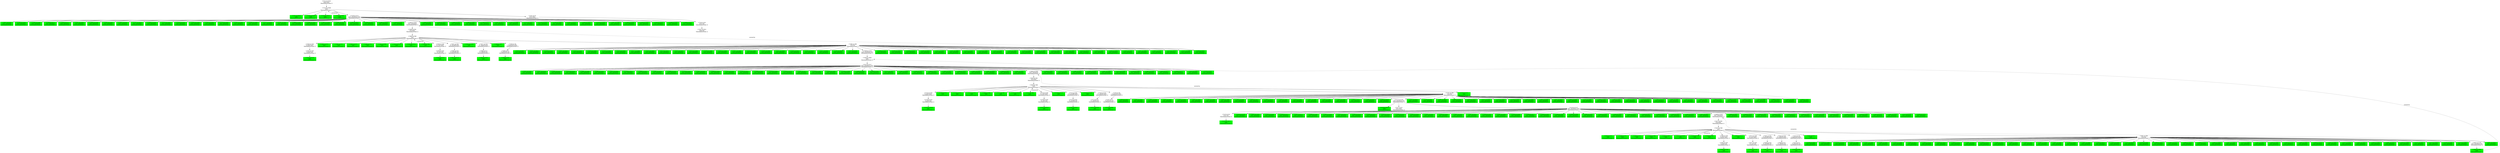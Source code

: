 digraph ARG {
node [style="filled" shape="box" color="white"]
172514 [label="172514 @ N552\nmain entry\nValueAnalysisState: []\n" id="172514"]
172518 [label="172518 @ N609\nmain\nValueAnalysisState: []\n" id="172518"]
172537 [fillcolor="green" label="172537 @ N619\nmain\nValueAnalysisState: []\n" id="172537"]
172538 [fillcolor="green" label="172538 @ N622\nmain\nValueAnalysisState: []\n" id="172538"]
172536 [fillcolor="green" label="172536 @ N616\nmain\nValueAnalysisState: []\n" id="172536"]
172530 [fillcolor="green" label="172530 @ N609\nmain\nValueAnalysisState: []\n" id="172530"]
172549 [label="172549 @ N137\nstart_simulation entry\nValueAnalysisState: []\n" id="172549"]
172598 [fillcolor="green" label="172598 @ N141\nstart_simulation\nValueAnalysisState: []\n" id="172598"]
172617 [fillcolor="green" label="172617 @ N159\nstart_simulation\nValueAnalysisState: []\n" id="172617"]
172583 [fillcolor="green" label="172583 @ N162\nstart_simulation\nValueAnalysisState: []\n" id="172583"]
172595 [fillcolor="green" label="172595 @ N168\nstart_simulation\nValueAnalysisState: []\n" id="172595"]
172599 [fillcolor="green" label="172599 @ N171\nstart_simulation\nValueAnalysisState: []\n" id="172599"]
172626 [fillcolor="green" label="172626 @ N177\nstart_simulation\nValueAnalysisState: []\n" id="172626"]
172612 [fillcolor="green" label="172612 @ N180\nstart_simulation\nValueAnalysisState: []\n" id="172612"]
172990 [fillcolor="green" label="172990 @ N186\nstart_simulation\nValueAnalysisState: []\n" id="172990"]
172653 [fillcolor="green" label="172653 @ N195\nstart_simulation\nValueAnalysisState: []\n" id="172653"]
173007 [fillcolor="green" label="173007 @ N220\nstart_simulation\nValueAnalysisState: []\n" id="173007"]
172747 [fillcolor="green" label="172747 @ N225\nstart_simulation\nValueAnalysisState: []\n" id="172747"]
172864 [fillcolor="green" label="172864 @ N230\nstart_simulation\nValueAnalysisState: []\n" id="172864"]
172715 [fillcolor="green" label="172715 @ N235\nstart_simulation\nValueAnalysisState: []\n" id="172715"]
173243 [fillcolor="green" label="173243 @ N245\nstart_simulation\nValueAnalysisState: []\n" id="173243"]
172810 [fillcolor="green" label="172810 @ N249\nstart_simulation\nValueAnalysisState: []\n" id="172810"]
173010 [fillcolor="green" label="173010 @ N261\nstart_simulation\nValueAnalysisState: []\n" id="173010"]
172729 [fillcolor="green" label="172729 @ N265\nstart_simulation\nValueAnalysisState: []\n" id="172729"]
172813 [fillcolor="green" label="172813 @ N281\nstart_simulation\nValueAnalysisState: []\n" id="172813"]
172944 [fillcolor="green" label="172944 @ N289\nstart_simulation\nValueAnalysisState: []\n" id="172944"]
172771 [fillcolor="green" label="172771 @ N293\nstart_simulation\nValueAnalysisState: []\n" id="172771"]
172781 [fillcolor="green" label="172781 @ N297\nstart_simulation\nValueAnalysisState: []\n" id="172781"]
172988 [fillcolor="green" label="172988 @ N301\nstart_simulation\nValueAnalysisState: []\n" id="172988"]
173060 [fillcolor="green" label="173060 @ N305\nstart_simulation\nValueAnalysisState: []\n" id="173060"]
172991 [fillcolor="green" label="172991 @ N309\nstart_simulation\nValueAnalysisState: []\n" id="172991"]
172992 [fillcolor="green" label="172992 @ N313\nstart_simulation\nValueAnalysisState: []\n" id="172992"]
172945 [fillcolor="green" label="172945 @ N317\nstart_simulation\nValueAnalysisState: []\n" id="172945"]
172830 [fillcolor="green" label="172830 @ N325\nstart_simulation\nValueAnalysisState: []\n" id="172830"]
172845 [fillcolor="green" label="172845 @ N329\nstart_simulation\nValueAnalysisState: []\n" id="172845"]
172879 [fillcolor="green" label="172879 @ N333\nstart_simulation\nValueAnalysisState: []\n" id="172879"]
172849 [label="172849 @ N345\nstart_simulation\nValueAnalysisState: []\n" id="172849"]
172856 [label="172856 @ N61\neval entry\nValueAnalysisState: []\n" id="172856"]
172862 [label="172862 @ N68\neval\nValueAnalysisState: []\n" id="172862"]
172995 [label="172995 @ N60\neval exit\nValueAnalysisState: []\n" id="172995"]
173045 [fillcolor="green" label="173045 @ N352\nstart_simulation\nValueAnalysisState: []\n" id="173045"]
173022 [fillcolor="green" label="173022 @ N355\nstart_simulation\nValueAnalysisState: []\n" id="173022"]
173071 [fillcolor="green" label="173071 @ N361\nstart_simulation\nValueAnalysisState: []\n" id="173071"]
173047 [fillcolor="green" label="173047 @ N370\nstart_simulation\nValueAnalysisState: []\n" id="173047"]
173129 [fillcolor="green" label="173129 @ N379\nstart_simulation\nValueAnalysisState: []\n" id="173129"]
173147 [fillcolor="green" label="173147 @ N388\nstart_simulation\nValueAnalysisState: []\n" id="173147"]
173141 [fillcolor="green" label="173141 @ N397\nstart_simulation\nValueAnalysisState: []\n" id="173141"]
173331 [fillcolor="green" label="173331 @ N415\nstart_simulation\nValueAnalysisState: []\n" id="173331"]
173330 [fillcolor="green" label="173330 @ N423\nstart_simulation\nValueAnalysisState: []\n" id="173330"]
173327 [fillcolor="green" label="173327 @ N418\nstart_simulation\nValueAnalysisState: []\n" id="173327"]
173323 [fillcolor="green" label="173323 @ N432\nstart_simulation\nValueAnalysisState: []\n" id="173323"]
173320 [fillcolor="green" label="173320 @ N436\nstart_simulation\nValueAnalysisState: []\n" id="173320"]
173192 [fillcolor="green" label="173192 @ N444\nstart_simulation\nValueAnalysisState: []\n" id="173192"]
173154 [fillcolor="green" label="173154 @ N456\nstart_simulation\nValueAnalysisState: []\n" id="173154"]
173177 [fillcolor="green" label="173177 @ N460\nstart_simulation\nValueAnalysisState: []\n" id="173177"]
173223 [fillcolor="green" label="173223 @ N464\nstart_simulation\nValueAnalysisState: []\n" id="173223"]
173179 [fillcolor="green" label="173179 @ N472\nstart_simulation\nValueAnalysisState: []\n" id="173179"]
173215 [fillcolor="green" label="173215 @ N476\nstart_simulation\nValueAnalysisState: []\n" id="173215"]
173210 [fillcolor="green" label="173210 @ N480\nstart_simulation\nValueAnalysisState: []\n" id="173210"]
173200 [fillcolor="green" label="173200 @ N484\nstart_simulation\nValueAnalysisState: []\n" id="173200"]
173203 [fillcolor="green" label="173203 @ N488\nstart_simulation\nValueAnalysisState: []\n" id="173203"]
173211 [fillcolor="green" label="173211 @ N492\nstart_simulation\nValueAnalysisState: []\n" id="173211"]
173316 [fillcolor="green" label="173316 @ N496\nstart_simulation\nValueAnalysisState: []\n" id="173316"]
173287 [fillcolor="green" label="173287 @ N504\nstart_simulation\nValueAnalysisState: []\n" id="173287"]
173315 [fillcolor="green" label="173315 @ N508\nstart_simulation\nValueAnalysisState: []\n" id="173315"]
173305 [fillcolor="green" label="173305 @ N512\nstart_simulation\nValueAnalysisState: []\n" id="173305"]
173302 [fillcolor="green" label="173302 @ N516\nstart_simulation\nValueAnalysisState: []\n" id="173302"]
173257 [fillcolor="green" label="173257 @ N520\nstart_simulation\nValueAnalysisState: []\n" id="173257"]
173301 [fillcolor="green" label="173301 @ N524\nstart_simulation\nValueAnalysisState: []\n" id="173301"]
173275 [fillcolor="green" label="173275 @ N528\nstart_simulation\nValueAnalysisState: []\n" id="173275"]
173299 [label="173299 @ N136\nstart_simulation exit\nValueAnalysisState: []\n" id="173299"]
173308 [label="173308 @ N660\nmain\nValueAnalysisState: []\n" id="173308"]
173314 [label="173314 @ N137\nstart_simulation entry\nValueAnalysisState: []\n" id="173314"]
173705 [fillcolor="green" label="173705 @ N141\nstart_simulation\nValueAnalysisState: []\n" id="173705"]
173351 [fillcolor="green" label="173351 @ N144\nstart_simulation\nValueAnalysisState: []\n" id="173351"]
173377 [fillcolor="green" label="173377 @ N150\nstart_simulation\nValueAnalysisState: []\n" id="173377"]
173361 [fillcolor="green" label="173361 @ N153\nstart_simulation\nValueAnalysisState: []\n" id="173361"]
173378 [fillcolor="green" label="173378 @ N159\nstart_simulation\nValueAnalysisState: []\n" id="173378"]
173961 [fillcolor="green" label="173961 @ N168\nstart_simulation\nValueAnalysisState: []\n" id="173961"]
173692 [fillcolor="green" label="173692 @ N195\nstart_simulation\nValueAnalysisState: []\n" id="173692"]
173515 [fillcolor="green" label="173515 @ N204\nstart_simulation\nValueAnalysisState: []\n" id="173515"]
173799 [fillcolor="green" label="173799 @ N212\nstart_simulation\nValueAnalysisState: []\n" id="173799"]
173666 [fillcolor="green" label="173666 @ N207\nstart_simulation\nValueAnalysisState: []\n" id="173666"]
173601 [fillcolor="green" label="173601 @ N220\nstart_simulation\nValueAnalysisState: []\n" id="173601"]
173480 [fillcolor="green" label="173480 @ N225\nstart_simulation\nValueAnalysisState: []\n" id="173480"]
173759 [fillcolor="green" label="173759 @ N230\nstart_simulation\nValueAnalysisState: []\n" id="173759"]
173457 [fillcolor="green" label="173457 @ N235\nstart_simulation\nValueAnalysisState: []\n" id="173457"]
173648 [fillcolor="green" label="173648 @ N240\nstart_simulation\nValueAnalysisState: []\n" id="173648"]
173514 [fillcolor="green" label="173514 @ N245\nstart_simulation\nValueAnalysisState: []\n" id="173514"]
173795 [fillcolor="green" label="173795 @ N257\nstart_simulation\nValueAnalysisState: []\n" id="173795"]
173568 [fillcolor="green" label="173568 @ N265\nstart_simulation\nValueAnalysisState: []\n" id="173568"]
173758 [fillcolor="green" label="173758 @ N269\nstart_simulation\nValueAnalysisState: []\n" id="173758"]
173544 [fillcolor="green" label="173544 @ N273\nstart_simulation\nValueAnalysisState: []\n" id="173544"]
173531 [fillcolor="green" label="173531 @ N277\nstart_simulation\nValueAnalysisState: []\n" id="173531"]
173538 [fillcolor="green" label="173538 @ N281\nstart_simulation\nValueAnalysisState: []\n" id="173538"]
173543 [fillcolor="green" label="173543 @ N285\nstart_simulation\nValueAnalysisState: []\n" id="173543"]
173766 [fillcolor="green" label="173766 @ N289\nstart_simulation\nValueAnalysisState: []\n" id="173766"]
173600 [fillcolor="green" label="173600 @ N293\nstart_simulation\nValueAnalysisState: []\n" id="173600"]
173566 [fillcolor="green" label="173566 @ N297\nstart_simulation\nValueAnalysisState: []\n" id="173566"]
173715 [fillcolor="green" label="173715 @ N301\nstart_simulation\nValueAnalysisState: []\n" id="173715"]
173597 [fillcolor="green" label="173597 @ N309\nstart_simulation\nValueAnalysisState: []\n" id="173597"]
173593 [fillcolor="green" label="173593 @ N313\nstart_simulation\nValueAnalysisState: []\n" id="173593"]
173608 [fillcolor="green" label="173608 @ N317\nstart_simulation\nValueAnalysisState: []\n" id="173608"]
173655 [fillcolor="green" label="173655 @ N321\nstart_simulation\nValueAnalysisState: []\n" id="173655"]
173659 [fillcolor="green" label="173659 @ N325\nstart_simulation\nValueAnalysisState: []\n" id="173659"]
173647 [fillcolor="green" label="173647 @ N329\nstart_simulation\nValueAnalysisState: []\n" id="173647"]
173637 [fillcolor="green" label="173637 @ N333\nstart_simulation\nValueAnalysisState: []\n" id="173637"]
173639 [fillcolor="green" label="173639 @ N337\nstart_simulation\nValueAnalysisState: []\n" id="173639"]
173651 [fillcolor="green" label="173651 @ N341\nstart_simulation\nValueAnalysisState: []\n" id="173651"]
173646 [label="173646 @ N345\nstart_simulation\nValueAnalysisState: []\n" id="173646"]
173654 [label="173654 @ N61\neval entry\nValueAnalysisState: []\n" id="173654"]
173658 [label="173658 @ N68\neval\nValueAnalysisState: []\n" id="173658"]
173797 [label="173797 @ N60\neval exit\nValueAnalysisState: []\n" id="173797"]
173948 [fillcolor="green" label="173948 @ N352\nstart_simulation\nValueAnalysisState: []\n" id="173948"]
173868 [fillcolor="green" label="173868 @ N361\nstart_simulation\nValueAnalysisState: []\n" id="173868"]
173899 [fillcolor="green" label="173899 @ N379\nstart_simulation\nValueAnalysisState: []\n" id="173899"]
173969 [fillcolor="green" label="173969 @ N382\nstart_simulation\nValueAnalysisState: []\n" id="173969"]
173870 [fillcolor="green" label="173870 @ N388\nstart_simulation\nValueAnalysisState: []\n" id="173870"]
174096 [fillcolor="green" label="174096 @ N415\nstart_simulation\nValueAnalysisState: []\n" id="174096"]
174012 [fillcolor="green" label="174012 @ N423\nstart_simulation\nValueAnalysisState: []\n" id="174012"]
173919 [fillcolor="green" label="173919 @ N432\nstart_simulation\nValueAnalysisState: []\n" id="173919"]
173923 [fillcolor="green" label="173923 @ N440\nstart_simulation\nValueAnalysisState: []\n" id="173923"]
173981 [fillcolor="green" label="173981 @ N444\nstart_simulation\nValueAnalysisState: []\n" id="173981"]
173975 [fillcolor="green" label="173975 @ N448\nstart_simulation\nValueAnalysisState: []\n" id="173975"]
173952 [fillcolor="green" label="173952 @ N452\nstart_simulation\nValueAnalysisState: []\n" id="173952"]
173974 [fillcolor="green" label="173974 @ N456\nstart_simulation\nValueAnalysisState: []\n" id="173974"]
173970 [fillcolor="green" label="173970 @ N460\nstart_simulation\nValueAnalysisState: []\n" id="173970"]
173978 [fillcolor="green" label="173978 @ N464\nstart_simulation\nValueAnalysisState: []\n" id="173978"]
173982 [fillcolor="green" label="173982 @ N468\nstart_simulation\nValueAnalysisState: []\n" id="173982"]
174038 [fillcolor="green" label="174038 @ N472\nstart_simulation\nValueAnalysisState: []\n" id="174038"]
173995 [fillcolor="green" label="173995 @ N476\nstart_simulation\nValueAnalysisState: []\n" id="173995"]
174036 [fillcolor="green" label="174036 @ N480\nstart_simulation\nValueAnalysisState: []\n" id="174036"]
174016 [fillcolor="green" label="174016 @ N484\nstart_simulation\nValueAnalysisState: []\n" id="174016"]
174017 [fillcolor="green" label="174017 @ N488\nstart_simulation\nValueAnalysisState: []\n" id="174017"]
174052 [fillcolor="green" label="174052 @ N492\nstart_simulation\nValueAnalysisState: []\n" id="174052"]
174055 [fillcolor="green" label="174055 @ N508\nstart_simulation\nValueAnalysisState: []\n" id="174055"]
174098 [fillcolor="green" label="174098 @ N512\nstart_simulation\nValueAnalysisState: []\n" id="174098"]
174095 [fillcolor="green" label="174095 @ N516\nstart_simulation\nValueAnalysisState: []\n" id="174095"]
174094 [fillcolor="green" label="174094 @ N528\nstart_simulation\nValueAnalysisState: []\n" id="174094"]
174110 [label="174110 @ N136\nstart_simulation exit\nValueAnalysisState: []\n" id="174110"]
174136 [fillcolor="green" label="174136 @ N670\nmain\nValueAnalysisState: []\n" id="174136"]
174127 [label="174127 @ N1\nerror entry\nValueAnalysisState: []\n" id="174127"]
174133 [label="174133 @ N0\nerror exit\nValueAnalysisState: []\n" id="174133"]
174135 [fillcolor="green" label="174135 @ N673\nmain\nValueAnalysisState: []\n" id="174135"]
174126 [label="174126 @ N137\nstart_simulation entry\nValueAnalysisState: []\n" id="174126"]
174173 [fillcolor="green" label="174173 @ N150\nstart_simulation\nValueAnalysisState: []\n" id="174173"]
174164 [fillcolor="green" label="174164 @ N153\nstart_simulation\nValueAnalysisState: []\n" id="174164"]
174254 [fillcolor="green" label="174254 @ N159\nstart_simulation\nValueAnalysisState: []\n" id="174254"]
174923 [fillcolor="green" label="174923 @ N162\nstart_simulation\nValueAnalysisState: []\n" id="174923"]
174205 [fillcolor="green" label="174205 @ N168\nstart_simulation\nValueAnalysisState: []\n" id="174205"]
174186 [fillcolor="green" label="174186 @ N171\nstart_simulation\nValueAnalysisState: []\n" id="174186"]
174207 [fillcolor="green" label="174207 @ N177\nstart_simulation\nValueAnalysisState: []\n" id="174207"]
174460 [fillcolor="green" label="174460 @ N186\nstart_simulation\nValueAnalysisState: []\n" id="174460"]
174391 [fillcolor="green" label="174391 @ N204\nstart_simulation\nValueAnalysisState: []\n" id="174391"]
174274 [fillcolor="green" label="174274 @ N212\nstart_simulation\nValueAnalysisState: []\n" id="174274"]
174361 [fillcolor="green" label="174361 @ N220\nstart_simulation\nValueAnalysisState: []\n" id="174361"]
174283 [fillcolor="green" label="174283 @ N225\nstart_simulation\nValueAnalysisState: []\n" id="174283"]
174334 [fillcolor="green" label="174334 @ N230\nstart_simulation\nValueAnalysisState: []\n" id="174334"]
174286 [fillcolor="green" label="174286 @ N235\nstart_simulation\nValueAnalysisState: []\n" id="174286"]
174302 [fillcolor="green" label="174302 @ N240\nstart_simulation\nValueAnalysisState: []\n" id="174302"]
174301 [fillcolor="green" label="174301 @ N245\nstart_simulation\nValueAnalysisState: []\n" id="174301"]
174354 [fillcolor="green" label="174354 @ N249\nstart_simulation\nValueAnalysisState: []\n" id="174354"]
174407 [fillcolor="green" label="174407 @ N253\nstart_simulation\nValueAnalysisState: []\n" id="174407"]
174427 [fillcolor="green" label="174427 @ N257\nstart_simulation\nValueAnalysisState: []\n" id="174427"]
174339 [fillcolor="green" label="174339 @ N261\nstart_simulation\nValueAnalysisState: []\n" id="174339"]
174387 [fillcolor="green" label="174387 @ N265\nstart_simulation\nValueAnalysisState: []\n" id="174387"]
174344 [fillcolor="green" label="174344 @ N269\nstart_simulation\nValueAnalysisState: []\n" id="174344"]
174368 [fillcolor="green" label="174368 @ N277\nstart_simulation\nValueAnalysisState: []\n" id="174368"]
174448 [fillcolor="green" label="174448 @ N281\nstart_simulation\nValueAnalysisState: []\n" id="174448"]
174369 [fillcolor="green" label="174369 @ N285\nstart_simulation\nValueAnalysisState: []\n" id="174369"]
174449 [fillcolor="green" label="174449 @ N289\nstart_simulation\nValueAnalysisState: []\n" id="174449"]
174464 [fillcolor="green" label="174464 @ N293\nstart_simulation\nValueAnalysisState: []\n" id="174464"]
174435 [fillcolor="green" label="174435 @ N305\nstart_simulation\nValueAnalysisState: []\n" id="174435"]
174404 [fillcolor="green" label="174404 @ N309\nstart_simulation\nValueAnalysisState: []\n" id="174404"]
174414 [fillcolor="green" label="174414 @ N313\nstart_simulation\nValueAnalysisState: []\n" id="174414"]
174429 [fillcolor="green" label="174429 @ N317\nstart_simulation\nValueAnalysisState: []\n" id="174429"]
174494 [fillcolor="green" label="174494 @ N321\nstart_simulation\nValueAnalysisState: []\n" id="174494"]
174438 [fillcolor="green" label="174438 @ N325\nstart_simulation\nValueAnalysisState: []\n" id="174438"]
174452 [fillcolor="green" label="174452 @ N333\nstart_simulation\nValueAnalysisState: []\n" id="174452"]
174472 [fillcolor="green" label="174472 @ N337\nstart_simulation\nValueAnalysisState: []\n" id="174472"]
174466 [label="174466 @ N345\nstart_simulation\nValueAnalysisState: []\n" id="174466"]
174471 [label="174471 @ N61\neval entry\nValueAnalysisState: []\n" id="174471"]
174475 [label="174475 @ N68\neval\nValueAnalysisState: []\n" id="174475"]
174601 [label="174601 @ N60\neval exit\nValueAnalysisState: []\n" id="174601"]
174634 [fillcolor="green" label="174634 @ N361\nstart_simulation\nValueAnalysisState: []\n" id="174634"]
174661 [fillcolor="green" label="174661 @ N370\nstart_simulation\nValueAnalysisState: []\n" id="174661"]
174916 [fillcolor="green" label="174916 @ N388\nstart_simulation\nValueAnalysisState: []\n" id="174916"]
174721 [fillcolor="green" label="174721 @ N432\nstart_simulation\nValueAnalysisState: []\n" id="174721"]
174770 [fillcolor="green" label="174770 @ N444\nstart_simulation\nValueAnalysisState: []\n" id="174770"]
174765 [fillcolor="green" label="174765 @ N448\nstart_simulation\nValueAnalysisState: []\n" id="174765"]
174774 [fillcolor="green" label="174774 @ N460\nstart_simulation\nValueAnalysisState: []\n" id="174774"]
174764 [fillcolor="green" label="174764 @ N464\nstart_simulation\nValueAnalysisState: []\n" id="174764"]
174846 [fillcolor="green" label="174846 @ N468\nstart_simulation\nValueAnalysisState: []\n" id="174846"]
174781 [fillcolor="green" label="174781 @ N476\nstart_simulation\nValueAnalysisState: []\n" id="174781"]
174818 [fillcolor="green" label="174818 @ N484\nstart_simulation\nValueAnalysisState: []\n" id="174818"]
174811 [fillcolor="green" label="174811 @ N488\nstart_simulation\nValueAnalysisState: []\n" id="174811"]
174892 [fillcolor="green" label="174892 @ N492\nstart_simulation\nValueAnalysisState: []\n" id="174892"]
174819 [fillcolor="green" label="174819 @ N496\nstart_simulation\nValueAnalysisState: []\n" id="174819"]
174845 [fillcolor="green" label="174845 @ N512\nstart_simulation\nValueAnalysisState: []\n" id="174845"]
174904 [fillcolor="green" label="174904 @ N516\nstart_simulation\nValueAnalysisState: []\n" id="174904"]
174856 [fillcolor="green" label="174856 @ N520\nstart_simulation\nValueAnalysisState: []\n" id="174856"]
174869 [fillcolor="green" label="174869 @ N524\nstart_simulation\nValueAnalysisState: []\n" id="174869"]
174901 [fillcolor="green" label="174901 @ N528\nstart_simulation\nValueAnalysisState: []\n" id="174901"]
174903 [label="174903 @ N136\nstart_simulation exit\nValueAnalysisState: []\n" id="174903"]
174906 [fillcolor="green" label="174906 @ N660\nmain\nValueAnalysisState: []\n" id="174906"]
174898 [fillcolor="green" label="174898 @ N532\nstart_simulation\nValueAnalysisState: []\n" id="174898"]
174890 [fillcolor="green" label="174890 @ N532\nstart_simulation\nValueAnalysisState: []\n" id="174890"]
174885 [fillcolor="green" label="174885 @ N532\nstart_simulation\nValueAnalysisState: []\n" id="174885"]
174876 [fillcolor="green" label="174876 @ N532\nstart_simulation\nValueAnalysisState: []\n" id="174876"]
174871 [fillcolor="green" label="174871 @ N345\nstart_simulation\nValueAnalysisState: []\n" id="174871"]
174891 [fillcolor="green" label="174891 @ N508\nstart_simulation\nValueAnalysisState: []\n" id="174891"]
174837 [fillcolor="green" label="174837 @ N504\nstart_simulation\nValueAnalysisState: []\n" id="174837"]
174884 [fillcolor="green" label="174884 @ N500\nstart_simulation\nValueAnalysisState: []\n" id="174884"]
174907 [fillcolor="green" label="174907 @ N480\nstart_simulation\nValueAnalysisState: []\n" id="174907"]
174908 [fillcolor="green" label="174908 @ N472\nstart_simulation\nValueAnalysisState: []\n" id="174908"]
174824 [fillcolor="green" label="174824 @ N456\nstart_simulation\nValueAnalysisState: []\n" id="174824"]
174751 [fillcolor="green" label="174751 @ N452\nstart_simulation\nValueAnalysisState: []\n" id="174751"]
174763 [fillcolor="green" label="174763 @ N440\nstart_simulation\nValueAnalysisState: []\n" id="174763"]
174886 [fillcolor="green" label="174886 @ N436\nstart_simulation\nValueAnalysisState: []\n" id="174886"]
174912 [fillcolor="green" label="174912 @ N423\nstart_simulation\nValueAnalysisState: []\n" id="174912"]
174909 [fillcolor="green" label="174909 @ N418\nstart_simulation\nValueAnalysisState: []\n" id="174909"]
174900 [fillcolor="green" label="174900 @ N415\nstart_simulation\nValueAnalysisState: []\n" id="174900"]
174684 [fillcolor="green" label="174684 @ N406\nstart_simulation\nValueAnalysisState: []\n" id="174684"]
174872 [fillcolor="green" label="174872 @ N409\nstart_simulation\nValueAnalysisState: []\n" id="174872"]
174723 [fillcolor="green" label="174723 @ N400\nstart_simulation\nValueAnalysisState: []\n" id="174723"]
174915 [fillcolor="green" label="174915 @ N397\nstart_simulation\nValueAnalysisState: []\n" id="174915"]
174656 [fillcolor="green" label="174656 @ N391\nstart_simulation\nValueAnalysisState: []\n" id="174656"]
174919 [fillcolor="green" label="174919 @ N379\nstart_simulation\nValueAnalysisState: []\n" id="174919"]
174920 [fillcolor="green" label="174920 @ N382\nstart_simulation\nValueAnalysisState: []\n" id="174920"]
174646 [fillcolor="green" label="174646 @ N373\nstart_simulation\nValueAnalysisState: []\n" id="174646"]
174625 [fillcolor="green" label="174625 @ N364\nstart_simulation\nValueAnalysisState: []\n" id="174625"]
174727 [fillcolor="green" label="174727 @ N352\nstart_simulation\nValueAnalysisState: []\n" id="174727"]
174622 [fillcolor="green" label="174622 @ N355\nstart_simulation\nValueAnalysisState: []\n" id="174622"]
174597 [fillcolor="green" label="174597 @ N72\neval\nValueAnalysisState: []\n" id="174597"]
174593 [fillcolor="green" label="174593 @ N72\neval\nValueAnalysisState: []\n" id="174593"]
174589 [fillcolor="green" label="174589 @ N72\neval\nValueAnalysisState: []\n" id="174589"]
174569 [fillcolor="green" label="174569 @ N72\neval\nValueAnalysisState: []\n" id="174569"]
174588 [fillcolor="green" label="174588 @ N88\neval\nValueAnalysisState: []\n" id="174588"]
174580 [fillcolor="green" label="174580 @ N97\neval\nValueAnalysisState: []\n" id="174580"]
174573 [fillcolor="green" label="174573 @ N106\neval\nValueAnalysisState: []\n" id="174573"]
174559 [fillcolor="green" label="174559 @ N124\neval\nValueAnalysisState: []\n" id="174559"]
174548 [fillcolor="green" label="174548 @ N68\neval\nValueAnalysisState: []\n" id="174548"]
174560 [label="174560 @ N56\nD_print entry\nValueAnalysisState: []\n" id="174560"]
174562 [label="174562 @ N55\nD_print exit\nValueAnalysisState: []\n" id="174562"]
174564 [fillcolor="green" label="174564 @ N128\neval\nValueAnalysisState: []\n" id="174564"]
174565 [fillcolor="green" label="174565 @ N115\neval\nValueAnalysisState: []\n" id="174565"]
174574 [label="174574 @ N46\nS3_zero entry\nValueAnalysisState: []\n" id="174574"]
174577 [label="174577 @ N45\nS3_zero exit\nValueAnalysisState: []\n" id="174577"]
174579 [fillcolor="green" label="174579 @ N119\neval\nValueAnalysisState: []\n" id="174579"]
174581 [label="174581 @ N30\nS2_presdbl entry\nValueAnalysisState: []\n" id="174581"]
174584 [label="174584 @ N29\nS2_presdbl exit\nValueAnalysisState: []\n" id="174584"]
174587 [fillcolor="green" label="174587 @ N110\neval\nValueAnalysisState: []\n" id="174587"]
174554 [label="174554 @ N18\nS1_addsub entry\nValueAnalysisState: []\n" id="174554"]
174568 [label="174568 @ N17\nS1_addsub exit\nValueAnalysisState: []\n" id="174568"]
174586 [fillcolor="green" label="174586 @ N101\neval\nValueAnalysisState: []\n" id="174586"]
174510 [label="174510 @ N8\nN_generate entry\nValueAnalysisState: []\n" id="174510"]
174513 [label="174513 @ N7\nN_generate exit\nValueAnalysisState: []\n" id="174513"]
174529 [fillcolor="green" label="174529 @ N92\neval\nValueAnalysisState: []\n" id="174529"]
174600 [fillcolor="green" label="174600 @ N341\nstart_simulation\nValueAnalysisState: []\n" id="174600"]
174446 [fillcolor="green" label="174446 @ N329\nstart_simulation\nValueAnalysisState: []\n" id="174446"]
174456 [fillcolor="green" label="174456 @ N301\nstart_simulation\nValueAnalysisState: []\n" id="174456"]
174549 [fillcolor="green" label="174549 @ N297\nstart_simulation\nValueAnalysisState: []\n" id="174549"]
174343 [fillcolor="green" label="174343 @ N273\nstart_simulation\nValueAnalysisState: []\n" id="174343"]
174440 [fillcolor="green" label="174440 @ N207\nstart_simulation\nValueAnalysisState: []\n" id="174440"]
174313 [fillcolor="green" label="174313 @ N198\nstart_simulation\nValueAnalysisState: []\n" id="174313"]
174229 [fillcolor="green" label="174229 @ N195\nstart_simulation\nValueAnalysisState: []\n" id="174229"]
174268 [fillcolor="green" label="174268 @ N189\nstart_simulation\nValueAnalysisState: []\n" id="174268"]
174239 [fillcolor="green" label="174239 @ N180\nstart_simulation\nValueAnalysisState: []\n" id="174239"]
174474 [fillcolor="green" label="174474 @ N141\nstart_simulation\nValueAnalysisState: []\n" id="174474"]
174501 [fillcolor="green" label="174501 @ N144\nstart_simulation\nValueAnalysisState: []\n" id="174501"]
174107 [fillcolor="green" label="174107 @ N532\nstart_simulation\nValueAnalysisState: []\n" id="174107"]
174103 [fillcolor="green" label="174103 @ N532\nstart_simulation\nValueAnalysisState: []\n" id="174103"]
174097 [fillcolor="green" label="174097 @ N532\nstart_simulation\nValueAnalysisState: []\n" id="174097"]
174090 [fillcolor="green" label="174090 @ N532\nstart_simulation\nValueAnalysisState: []\n" id="174090"]
174089 [fillcolor="green" label="174089 @ N345\nstart_simulation\nValueAnalysisState: []\n" id="174089"]
174078 [fillcolor="green" label="174078 @ N524\nstart_simulation\nValueAnalysisState: []\n" id="174078"]
174112 [fillcolor="green" label="174112 @ N520\nstart_simulation\nValueAnalysisState: []\n" id="174112"]
174140 [fillcolor="green" label="174140 @ N504\nstart_simulation\nValueAnalysisState: []\n" id="174140"]
174139 [fillcolor="green" label="174139 @ N500\nstart_simulation\nValueAnalysisState: []\n" id="174139"]
174033 [fillcolor="green" label="174033 @ N496\nstart_simulation\nValueAnalysisState: []\n" id="174033"]
173932 [fillcolor="green" label="173932 @ N436\nstart_simulation\nValueAnalysisState: []\n" id="173932"]
174011 [fillcolor="green" label="174011 @ N418\nstart_simulation\nValueAnalysisState: []\n" id="174011"]
173905 [fillcolor="green" label="173905 @ N409\nstart_simulation\nValueAnalysisState: []\n" id="173905"]
174102 [fillcolor="green" label="174102 @ N406\nstart_simulation\nValueAnalysisState: []\n" id="174102"]
173869 [fillcolor="green" label="173869 @ N397\nstart_simulation\nValueAnalysisState: []\n" id="173869"]
173866 [fillcolor="green" label="173866 @ N400\nstart_simulation\nValueAnalysisState: []\n" id="173866"]
173854 [fillcolor="green" label="173854 @ N391\nstart_simulation\nValueAnalysisState: []\n" id="173854"]
174143 [fillcolor="green" label="174143 @ N370\nstart_simulation\nValueAnalysisState: []\n" id="174143"]
173953 [fillcolor="green" label="173953 @ N373\nstart_simulation\nValueAnalysisState: []\n" id="173953"]
173842 [fillcolor="green" label="173842 @ N364\nstart_simulation\nValueAnalysisState: []\n" id="173842"]
173813 [fillcolor="green" label="173813 @ N355\nstart_simulation\nValueAnalysisState: []\n" id="173813"]
173792 [fillcolor="green" label="173792 @ N72\neval\nValueAnalysisState: []\n" id="173792"]
173788 [fillcolor="green" label="173788 @ N72\neval\nValueAnalysisState: []\n" id="173788"]
173784 [fillcolor="green" label="173784 @ N72\neval\nValueAnalysisState: []\n" id="173784"]
173728 [fillcolor="green" label="173728 @ N72\neval\nValueAnalysisState: []\n" id="173728"]
173686 [fillcolor="green" label="173686 @ N88\neval\nValueAnalysisState: []\n" id="173686"]
173775 [fillcolor="green" label="173775 @ N97\neval\nValueAnalysisState: []\n" id="173775"]
173735 [fillcolor="green" label="173735 @ N124\neval\nValueAnalysisState: []\n" id="173735"]
173727 [fillcolor="green" label="173727 @ N68\neval\nValueAnalysisState: []\n" id="173727"]
173734 [label="173734 @ N56\nD_print entry\nValueAnalysisState: []\n" id="173734"]
173739 [label="173739 @ N55\nD_print exit\nValueAnalysisState: []\n" id="173739"]
173743 [fillcolor="green" label="173743 @ N128\neval\nValueAnalysisState: []\n" id="173743"]
173729 [fillcolor="green" label="173729 @ N115\neval\nValueAnalysisState: []\n" id="173729"]
173744 [label="173744 @ N46\nS3_zero entry\nValueAnalysisState: []\n" id="173744"]
173748 [label="173748 @ N45\nS3_zero exit\nValueAnalysisState: []\n" id="173748"]
173751 [fillcolor="green" label="173751 @ N119\neval\nValueAnalysisState: []\n" id="173751"]
173750 [fillcolor="green" label="173750 @ N106\neval\nValueAnalysisState: []\n" id="173750"]
173752 [label="173752 @ N30\nS2_presdbl entry\nValueAnalysisState: []\n" id="173752"]
173755 [label="173755 @ N29\nS2_presdbl exit\nValueAnalysisState: []\n" id="173755"]
173761 [fillcolor="green" label="173761 @ N110\neval\nValueAnalysisState: []\n" id="173761"]
173762 [label="173762 @ N18\nS1_addsub entry\nValueAnalysisState: []\n" id="173762"]
173773 [label="173773 @ N17\nS1_addsub exit\nValueAnalysisState: []\n" id="173773"]
173777 [fillcolor="green" label="173777 @ N101\neval\nValueAnalysisState: []\n" id="173777"]
173763 [label="173763 @ N8\nN_generate entry\nValueAnalysisState: []\n" id="173763"]
173767 [label="173767 @ N7\nN_generate exit\nValueAnalysisState: []\n" id="173767"]
173778 [fillcolor="green" label="173778 @ N92\neval\nValueAnalysisState: []\n" id="173778"]
173589 [fillcolor="green" label="173589 @ N305\nstart_simulation\nValueAnalysisState: []\n" id="173589"]
173553 [fillcolor="green" label="173553 @ N261\nstart_simulation\nValueAnalysisState: []\n" id="173553"]
173661 [fillcolor="green" label="173661 @ N253\nstart_simulation\nValueAnalysisState: []\n" id="173661"]
173481 [fillcolor="green" label="173481 @ N249\nstart_simulation\nValueAnalysisState: []\n" id="173481"]
173657 [fillcolor="green" label="173657 @ N198\nstart_simulation\nValueAnalysisState: []\n" id="173657"]
173774 [fillcolor="green" label="173774 @ N186\nstart_simulation\nValueAnalysisState: []\n" id="173774"]
173794 [fillcolor="green" label="173794 @ N189\nstart_simulation\nValueAnalysisState: []\n" id="173794"]
173807 [fillcolor="green" label="173807 @ N180\nstart_simulation\nValueAnalysisState: []\n" id="173807"]
173979 [fillcolor="green" label="173979 @ N177\nstart_simulation\nValueAnalysisState: []\n" id="173979"]
173580 [fillcolor="green" label="173580 @ N171\nstart_simulation\nValueAnalysisState: []\n" id="173580"]
173375 [fillcolor="green" label="173375 @ N162\nstart_simulation\nValueAnalysisState: []\n" id="173375"]
173296 [fillcolor="green" label="173296 @ N532\nstart_simulation\nValueAnalysisState: []\n" id="173296"]
173295 [fillcolor="green" label="173295 @ N532\nstart_simulation\nValueAnalysisState: []\n" id="173295"]
173288 [fillcolor="green" label="173288 @ N532\nstart_simulation\nValueAnalysisState: []\n" id="173288"]
173281 [fillcolor="green" label="173281 @ N532\nstart_simulation\nValueAnalysisState: []\n" id="173281"]
173280 [fillcolor="green" label="173280 @ N345\nstart_simulation\nValueAnalysisState: []\n" id="173280"]
173321 [fillcolor="green" label="173321 @ N500\nstart_simulation\nValueAnalysisState: []\n" id="173321"]
173231 [fillcolor="green" label="173231 @ N468\nstart_simulation\nValueAnalysisState: []\n" id="173231"]
173161 [fillcolor="green" label="173161 @ N452\nstart_simulation\nValueAnalysisState: []\n" id="173161"]
173128 [fillcolor="green" label="173128 @ N448\nstart_simulation\nValueAnalysisState: []\n" id="173128"]
173322 [fillcolor="green" label="173322 @ N440\nstart_simulation\nValueAnalysisState: []\n" id="173322"]
173333 [fillcolor="green" label="173333 @ N409\nstart_simulation\nValueAnalysisState: []\n" id="173333"]
173332 [fillcolor="green" label="173332 @ N406\nstart_simulation\nValueAnalysisState: []\n" id="173332"]
173201 [fillcolor="green" label="173201 @ N400\nstart_simulation\nValueAnalysisState: []\n" id="173201"]
173059 [fillcolor="green" label="173059 @ N391\nstart_simulation\nValueAnalysisState: []\n" id="173059"]
173118 [fillcolor="green" label="173118 @ N382\nstart_simulation\nValueAnalysisState: []\n" id="173118"]
173130 [fillcolor="green" label="173130 @ N373\nstart_simulation\nValueAnalysisState: []\n" id="173130"]
173029 [fillcolor="green" label="173029 @ N364\nstart_simulation\nValueAnalysisState: []\n" id="173029"]
172981 [fillcolor="green" label="172981 @ N72\neval\nValueAnalysisState: []\n" id="172981"]
172982 [fillcolor="green" label="172982 @ N72\neval\nValueAnalysisState: []\n" id="172982"]
172987 [fillcolor="green" label="172987 @ N72\neval\nValueAnalysisState: []\n" id="172987"]
172989 [fillcolor="green" label="172989 @ N72\neval\nValueAnalysisState: []\n" id="172989"]
172941 [fillcolor="green" label="172941 @ N88\neval\nValueAnalysisState: []\n" id="172941"]
172942 [fillcolor="green" label="172942 @ N115\neval\nValueAnalysisState: []\n" id="172942"]
172935 [fillcolor="green" label="172935 @ N124\neval\nValueAnalysisState: []\n" id="172935"]
172929 [fillcolor="green" label="172929 @ N68\neval\nValueAnalysisState: []\n" id="172929"]
172930 [label="172930 @ N56\nD_print entry\nValueAnalysisState: []\n" id="172930"]
172932 [label="172932 @ N55\nD_print exit\nValueAnalysisState: []\n" id="172932"]
172934 [fillcolor="green" label="172934 @ N128\neval\nValueAnalysisState: []\n" id="172934"]
172936 [label="172936 @ N46\nS3_zero entry\nValueAnalysisState: []\n" id="172936"]
172939 [label="172939 @ N45\nS3_zero exit\nValueAnalysisState: []\n" id="172939"]
172943 [fillcolor="green" label="172943 @ N119\neval\nValueAnalysisState: []\n" id="172943"]
172954 [fillcolor="green" label="172954 @ N106\neval\nValueAnalysisState: []\n" id="172954"]
172957 [label="172957 @ N30\nS2_presdbl entry\nValueAnalysisState: []\n" id="172957"]
172965 [label="172965 @ N29\nS2_presdbl exit\nValueAnalysisState: []\n" id="172965"]
172967 [fillcolor="green" label="172967 @ N110\neval\nValueAnalysisState: []\n" id="172967"]
172968 [fillcolor="green" label="172968 @ N97\neval\nValueAnalysisState: []\n" id="172968"]
172977 [label="172977 @ N18\nS1_addsub entry\nValueAnalysisState: []\n" id="172977"]
172980 [label="172980 @ N17\nS1_addsub exit\nValueAnalysisState: []\n" id="172980"]
172984 [fillcolor="green" label="172984 @ N101\neval\nValueAnalysisState: []\n" id="172984"]
172958 [label="172958 @ N8\nN_generate entry\nValueAnalysisState: []\n" id="172958"]
172963 [label="172963 @ N7\nN_generate exit\nValueAnalysisState: []\n" id="172963"]
172986 [fillcolor="green" label="172986 @ N92\neval\nValueAnalysisState: []\n" id="172986"]
172859 [fillcolor="green" label="172859 @ N341\nstart_simulation\nValueAnalysisState: []\n" id="172859"]
172919 [fillcolor="green" label="172919 @ N337\nstart_simulation\nValueAnalysisState: []\n" id="172919"]
172985 [fillcolor="green" label="172985 @ N321\nstart_simulation\nValueAnalysisState: []\n" id="172985"]
172860 [fillcolor="green" label="172860 @ N285\nstart_simulation\nValueAnalysisState: []\n" id="172860"]
172798 [fillcolor="green" label="172798 @ N277\nstart_simulation\nValueAnalysisState: []\n" id="172798"]
172912 [fillcolor="green" label="172912 @ N273\nstart_simulation\nValueAnalysisState: []\n" id="172912"]
173313 [fillcolor="green" label="173313 @ N269\nstart_simulation\nValueAnalysisState: []\n" id="173313"]
172714 [fillcolor="green" label="172714 @ N257\nstart_simulation\nValueAnalysisState: []\n" id="172714"]
172733 [fillcolor="green" label="172733 @ N253\nstart_simulation\nValueAnalysisState: []\n" id="172733"]
172763 [fillcolor="green" label="172763 @ N240\nstart_simulation\nValueAnalysisState: []\n" id="172763"]
173337 [fillcolor="green" label="173337 @ N212\nstart_simulation\nValueAnalysisState: []\n" id="173337"]
173334 [fillcolor="green" label="173334 @ N207\nstart_simulation\nValueAnalysisState: []\n" id="173334"]
173218 [fillcolor="green" label="173218 @ N204\nstart_simulation\nValueAnalysisState: []\n" id="173218"]
172637 [fillcolor="green" label="172637 @ N198\nstart_simulation\nValueAnalysisState: []\n" id="172637"]
172800 [fillcolor="green" label="172800 @ N189\nstart_simulation\nValueAnalysisState: []\n" id="172800"]
173338 [fillcolor="green" label="173338 @ N150\nstart_simulation\nValueAnalysisState: []\n" id="173338"]
172616 [fillcolor="green" label="172616 @ N153\nstart_simulation\nValueAnalysisState: []\n" id="172616"]
172569 [fillcolor="green" label="172569 @ N144\nstart_simulation\nValueAnalysisState: []\n" id="172569"]
172541 [label="172541 @ N1\nerror entry\nValueAnalysisState: []\n" id="172541"]
172545 [label="172545 @ N0\nerror exit\nValueAnalysisState: []\n" id="172545"]
172551 [label="172551 @ N551\nmain exit\nValueAnalysisState: []\n" id="172551"]
172514 -> 172518 []
172530 -> 172518 [style="dashed" weight="0" label="covered by"]
172518 -> 172541 []
172518 -> 172549 []
172518 -> 172530 []
172518 -> 172536 []
172518 -> 172538 []
172518 -> 172537 []
172549 -> 172569 []
172549 -> 172616 []
172549 -> 173338 []
172549 -> 172800 []
172549 -> 172637 []
172549 -> 173218 []
172549 -> 173334 []
172549 -> 173337 []
172549 -> 172763 []
172549 -> 172733 []
172549 -> 172714 []
172549 -> 173313 []
172549 -> 172912 []
172549 -> 172798 []
172549 -> 172860 []
172549 -> 172985 []
172549 -> 172919 []
172549 -> 172859 []
172549 -> 172849 []
172549 -> 172879 []
172549 -> 172845 []
172549 -> 172830 []
172549 -> 172945 []
172549 -> 172992 []
172549 -> 172991 []
172549 -> 173060 []
172549 -> 172988 []
172549 -> 172781 []
172549 -> 172771 []
172549 -> 172944 []
172549 -> 172813 []
172549 -> 172729 []
172549 -> 173010 []
172549 -> 172810 []
172549 -> 173243 []
172549 -> 172715 []
172549 -> 172864 []
172549 -> 172747 []
172549 -> 173007 []
172549 -> 172653 []
172549 -> 172990 []
172549 -> 172612 []
172549 -> 172626 []
172549 -> 172599 []
172549 -> 172595 []
172549 -> 172583 []
172549 -> 172617 []
172549 -> 172598 []
173280 -> 172849 [style="dashed" weight="0" label="covered by"]
172849 -> 172856 []
172856 -> 172862 []
172929 -> 172862 [style="dashed" weight="0" label="covered by"]
172862 -> 172958 []
172862 -> 172977 []
172862 -> 172968 []
172862 -> 172957 []
172862 -> 172954 []
172862 -> 172936 []
172862 -> 172930 []
172862 -> 172929 []
172862 -> 172935 []
172862 -> 172942 []
172862 -> 172941 []
172862 -> 172989 []
172862 -> 172987 []
172862 -> 172982 []
172862 -> 172981 []
172862 -> 172995 []
172995 -> 173029 []
172995 -> 173130 []
172995 -> 173118 []
172995 -> 173059 []
172995 -> 173201 []
172995 -> 173332 []
172995 -> 173333 []
172995 -> 173322 []
172995 -> 173128 []
172995 -> 173161 []
172995 -> 173231 []
172995 -> 173321 []
172995 -> 173280 []
172995 -> 173281 []
172995 -> 173288 []
172995 -> 173295 []
172995 -> 173296 []
172995 -> 173299 []
172995 -> 173275 []
172995 -> 173301 []
172995 -> 173257 []
172995 -> 173302 []
172995 -> 173305 []
172995 -> 173315 []
172995 -> 173287 []
172995 -> 173316 []
172995 -> 173211 []
172995 -> 173203 []
172995 -> 173200 []
172995 -> 173210 []
172995 -> 173215 []
172995 -> 173179 []
172995 -> 173223 []
172995 -> 173177 []
172995 -> 173154 []
172995 -> 173192 []
172995 -> 173320 []
172995 -> 173323 []
172995 -> 173327 []
172995 -> 173330 []
172995 -> 173331 []
172995 -> 173141 []
172995 -> 173147 []
172995 -> 173129 []
172995 -> 173047 []
172995 -> 173071 []
172995 -> 173022 []
172995 -> 173045 []
173299 -> 173308 []
174906 -> 173308 [style="dashed" weight="0" label="covered by"]
173308 -> 173314 []
173314 -> 173375 []
173314 -> 173580 []
173314 -> 173979 []
173314 -> 173807 []
173314 -> 173794 []
173314 -> 173774 []
173314 -> 173657 []
173314 -> 173481 []
173314 -> 173661 []
173314 -> 173553 []
173314 -> 173589 []
173314 -> 173646 []
173314 -> 173651 []
173314 -> 173639 []
173314 -> 173637 []
173314 -> 173647 []
173314 -> 173659 []
173314 -> 173655 []
173314 -> 173608 []
173314 -> 173593 []
173314 -> 173597 []
173314 -> 173715 []
173314 -> 173566 []
173314 -> 173600 []
173314 -> 173766 []
173314 -> 173543 []
173314 -> 173538 []
173314 -> 173531 []
173314 -> 173544 []
173314 -> 173758 []
173314 -> 173568 []
173314 -> 173795 []
173314 -> 173514 []
173314 -> 173648 []
173314 -> 173457 []
173314 -> 173759 []
173314 -> 173480 []
173314 -> 173601 []
173314 -> 173666 []
173314 -> 173799 []
173314 -> 173515 []
173314 -> 173692 []
173314 -> 173961 []
173314 -> 173378 []
173314 -> 173361 []
173314 -> 173377 []
173314 -> 173351 []
173314 -> 173705 []
174089 -> 173646 [style="dashed" weight="0" label="covered by"]
173646 -> 173654 []
173654 -> 173658 []
173727 -> 173658 [style="dashed" weight="0" label="covered by"]
173658 -> 173763 []
173658 -> 173762 []
173658 -> 173752 []
173658 -> 173750 []
173658 -> 173744 []
173658 -> 173729 []
173658 -> 173734 []
173658 -> 173727 []
173658 -> 173735 []
173658 -> 173775 []
173658 -> 173686 []
173658 -> 173728 []
173658 -> 173784 []
173658 -> 173788 []
173658 -> 173792 []
173658 -> 173797 []
173797 -> 173813 []
173797 -> 173842 []
173797 -> 173953 []
173797 -> 174143 []
173797 -> 173854 []
173797 -> 173866 []
173797 -> 173869 []
173797 -> 174102 []
173797 -> 173905 []
173797 -> 174011 []
173797 -> 173932 []
173797 -> 174033 []
173797 -> 174139 []
173797 -> 174140 []
173797 -> 174112 []
173797 -> 174078 []
173797 -> 174089 []
173797 -> 174090 []
173797 -> 174097 []
173797 -> 174103 []
173797 -> 174107 []
173797 -> 174110 []
173797 -> 174094 []
173797 -> 174095 []
173797 -> 174098 []
173797 -> 174055 []
173797 -> 174052 []
173797 -> 174017 []
173797 -> 174016 []
173797 -> 174036 []
173797 -> 173995 []
173797 -> 174038 []
173797 -> 173982 []
173797 -> 173978 []
173797 -> 173970 []
173797 -> 173974 []
173797 -> 173952 []
173797 -> 173975 []
173797 -> 173981 []
173797 -> 173923 []
173797 -> 173919 []
173797 -> 174012 []
173797 -> 174096 []
173797 -> 173870 []
173797 -> 173969 []
173797 -> 173899 []
173797 -> 173868 []
173797 -> 173948 []
174110 -> 174126 []
174110 -> 174127 []
174110 -> 174136 []
174127 -> 174133 []
174133 -> 174135 []
174126 -> 174501 []
174126 -> 174474 []
174126 -> 174239 []
174126 -> 174268 []
174126 -> 174229 []
174126 -> 174313 []
174126 -> 174440 []
174126 -> 174343 []
174126 -> 174549 []
174126 -> 174456 []
174126 -> 174446 []
174126 -> 174600 []
174126 -> 174466 []
174126 -> 174472 []
174126 -> 174452 []
174126 -> 174438 []
174126 -> 174494 []
174126 -> 174429 []
174126 -> 174414 []
174126 -> 174404 []
174126 -> 174435 []
174126 -> 174464 []
174126 -> 174449 []
174126 -> 174369 []
174126 -> 174448 []
174126 -> 174368 []
174126 -> 174344 []
174126 -> 174387 []
174126 -> 174339 []
174126 -> 174427 []
174126 -> 174407 []
174126 -> 174354 []
174126 -> 174301 []
174126 -> 174302 []
174126 -> 174286 []
174126 -> 174334 []
174126 -> 174283 []
174126 -> 174361 []
174126 -> 174274 []
174126 -> 174391 []
174126 -> 174460 []
174126 -> 174207 []
174126 -> 174186 []
174126 -> 174205 []
174126 -> 174923 []
174126 -> 174254 []
174126 -> 174164 []
174126 -> 174173 []
174871 -> 174466 [style="dashed" weight="0" label="covered by"]
174466 -> 174471 []
174471 -> 174475 []
174548 -> 174475 [style="dashed" weight="0" label="covered by"]
174475 -> 174510 []
174475 -> 174554 []
174475 -> 174581 []
174475 -> 174574 []
174475 -> 174565 []
174475 -> 174560 []
174475 -> 174548 []
174475 -> 174559 []
174475 -> 174573 []
174475 -> 174580 []
174475 -> 174588 []
174475 -> 174569 []
174475 -> 174589 []
174475 -> 174593 []
174475 -> 174597 []
174475 -> 174601 []
174601 -> 174622 []
174601 -> 174727 []
174601 -> 174625 []
174601 -> 174646 []
174601 -> 174920 []
174601 -> 174919 []
174601 -> 174656 []
174601 -> 174915 []
174601 -> 174723 []
174601 -> 174872 []
174601 -> 174684 []
174601 -> 174900 []
174601 -> 174909 []
174601 -> 174912 []
174601 -> 174886 []
174601 -> 174763 []
174601 -> 174751 []
174601 -> 174824 []
174601 -> 174908 []
174601 -> 174907 []
174601 -> 174884 []
174601 -> 174837 []
174601 -> 174891 []
174601 -> 174871 []
174601 -> 174876 []
174601 -> 174885 []
174601 -> 174890 []
174601 -> 174898 []
174601 -> 174903 []
174601 -> 174901 []
174601 -> 174869 []
174601 -> 174856 []
174601 -> 174904 []
174601 -> 174845 []
174601 -> 174819 []
174601 -> 174892 []
174601 -> 174811 []
174601 -> 174818 []
174601 -> 174781 []
174601 -> 174846 []
174601 -> 174764 []
174601 -> 174774 []
174601 -> 174765 []
174601 -> 174770 []
174601 -> 174721 []
174601 -> 174916 []
174601 -> 174661 []
174601 -> 174634 []
174903 -> 174906 []
174560 -> 174562 []
174562 -> 174564 []
174574 -> 174577 []
174577 -> 174579 []
174581 -> 174584 []
174584 -> 174587 []
174554 -> 174568 []
174568 -> 174586 []
174510 -> 174513 []
174513 -> 174529 []
173734 -> 173739 []
173739 -> 173743 []
173744 -> 173748 []
173748 -> 173751 []
173752 -> 173755 []
173755 -> 173761 []
173762 -> 173773 []
173773 -> 173777 []
173763 -> 173767 []
173767 -> 173778 []
172930 -> 172932 []
172932 -> 172934 []
172936 -> 172939 []
172939 -> 172943 []
172957 -> 172965 []
172965 -> 172967 []
172977 -> 172980 []
172980 -> 172984 []
172958 -> 172963 []
172963 -> 172986 []
172541 -> 172545 []
172545 -> 172551 []
}
